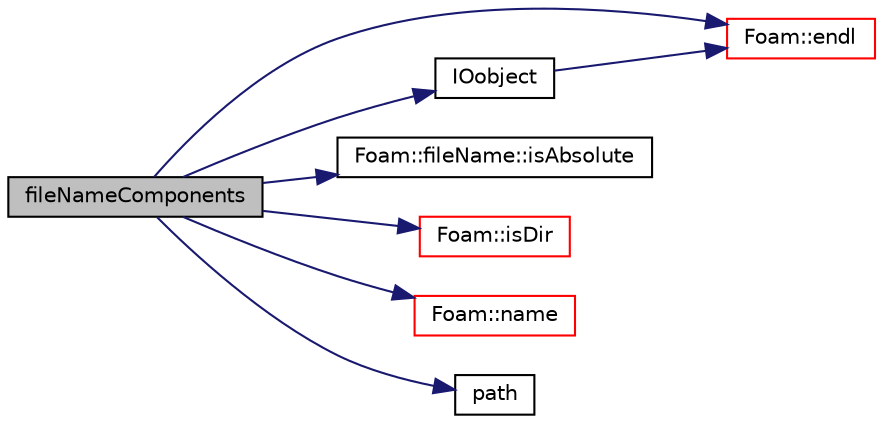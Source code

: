 digraph "fileNameComponents"
{
  bgcolor="transparent";
  edge [fontname="Helvetica",fontsize="10",labelfontname="Helvetica",labelfontsize="10"];
  node [fontname="Helvetica",fontsize="10",shape=record];
  rankdir="LR";
  Node2184 [label="fileNameComponents",height=0.2,width=0.4,color="black", fillcolor="grey75", style="filled", fontcolor="black"];
  Node2184 -> Node2185 [color="midnightblue",fontsize="10",style="solid",fontname="Helvetica"];
  Node2185 [label="Foam::endl",height=0.2,width=0.4,color="red",URL="$a21851.html#a2db8fe02a0d3909e9351bb4275b23ce4",tooltip="Add newline and flush stream. "];
  Node2184 -> Node2187 [color="midnightblue",fontsize="10",style="solid",fontname="Helvetica"];
  Node2187 [label="IOobject",height=0.2,width=0.4,color="black",URL="$a27249.html#a685873fbbf7ab615e064d2bd0928f09b",tooltip="Construct from name, instance, registry, io options. "];
  Node2187 -> Node2185 [color="midnightblue",fontsize="10",style="solid",fontname="Helvetica"];
  Node2184 -> Node2188 [color="midnightblue",fontsize="10",style="solid",fontname="Helvetica"];
  Node2188 [label="Foam::fileName::isAbsolute",height=0.2,width=0.4,color="black",URL="$a29541.html#a0a2c3a267729afe8318117770f72a69a",tooltip="Return true if file name is absolute. "];
  Node2184 -> Node2189 [color="midnightblue",fontsize="10",style="solid",fontname="Helvetica"];
  Node2189 [label="Foam::isDir",height=0.2,width=0.4,color="red",URL="$a21851.html#a9c9cf5d33b9c5961f835aefe5d860c5a",tooltip="Does the name exist as a DIRECTORY in the file system? "];
  Node2184 -> Node2195 [color="midnightblue",fontsize="10",style="solid",fontname="Helvetica"];
  Node2195 [label="Foam::name",height=0.2,width=0.4,color="red",URL="$a21851.html#adcb0df2bd4953cb6bb390272d8263c3a",tooltip="Return a string representation of a complex. "];
  Node2184 -> Node2198 [color="midnightblue",fontsize="10",style="solid",fontname="Helvetica"];
  Node2198 [label="path",height=0.2,width=0.4,color="black",URL="$a19796.html#ad8adfaf80503dc99cbb14bf07bf1eb22"];
}
